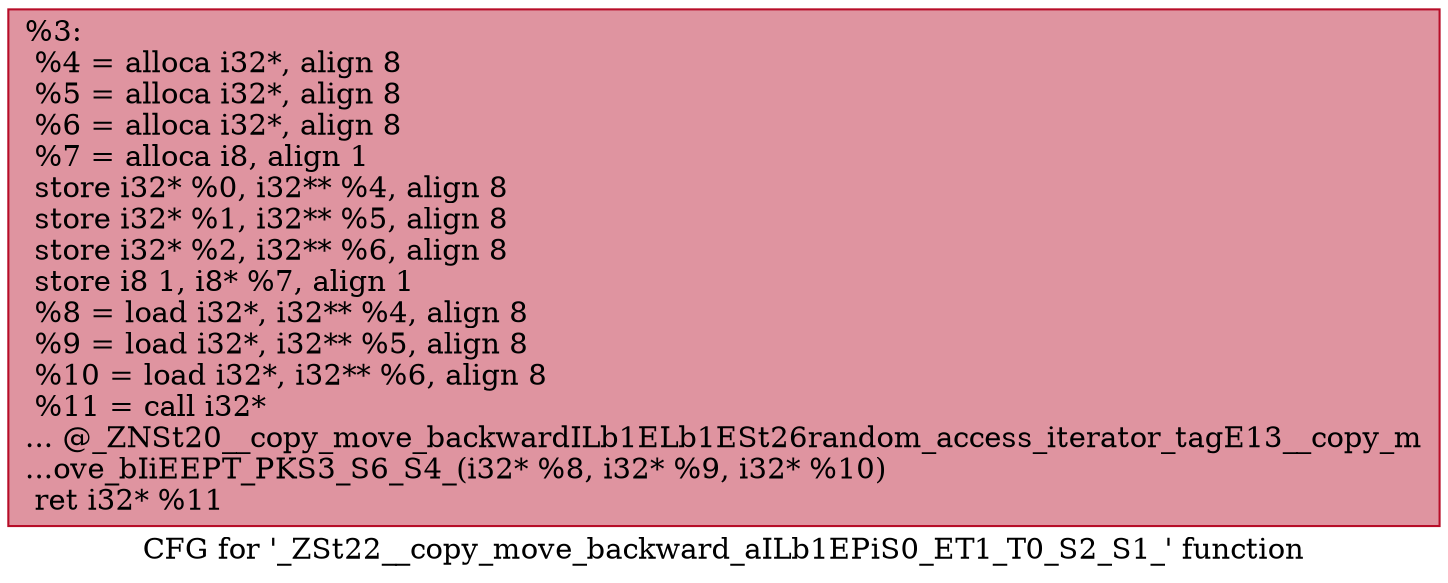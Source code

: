 digraph "CFG for '_ZSt22__copy_move_backward_aILb1EPiS0_ET1_T0_S2_S1_' function" {
	label="CFG for '_ZSt22__copy_move_backward_aILb1EPiS0_ET1_T0_S2_S1_' function";

	Node0x5620e950fba0 [shape=record,color="#b70d28ff", style=filled, fillcolor="#b70d2870",label="{%3:\l  %4 = alloca i32*, align 8\l  %5 = alloca i32*, align 8\l  %6 = alloca i32*, align 8\l  %7 = alloca i8, align 1\l  store i32* %0, i32** %4, align 8\l  store i32* %1, i32** %5, align 8\l  store i32* %2, i32** %6, align 8\l  store i8 1, i8* %7, align 1\l  %8 = load i32*, i32** %4, align 8\l  %9 = load i32*, i32** %5, align 8\l  %10 = load i32*, i32** %6, align 8\l  %11 = call i32*\l... @_ZNSt20__copy_move_backwardILb1ELb1ESt26random_access_iterator_tagE13__copy_m\l...ove_bIiEEPT_PKS3_S6_S4_(i32* %8, i32* %9, i32* %10)\l  ret i32* %11\l}"];
}
